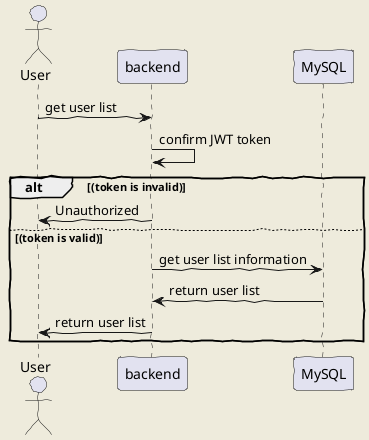 @startuml getUserList
    skinparam backgroundColor #EEEBDC
    skinparam handwritten true
    actor User
    User -> "backend" : get user list
    "backend" -> "backend" : confirm JWT token
    alt (token is invalid)
    "backend" -> User : Unauthorized
    else (token is valid)
    "backend" -> "MySQL" : get user list information
    "MySQL" -> "backend" : return user list
    "backend" -> User : return user list
    end
@enduml